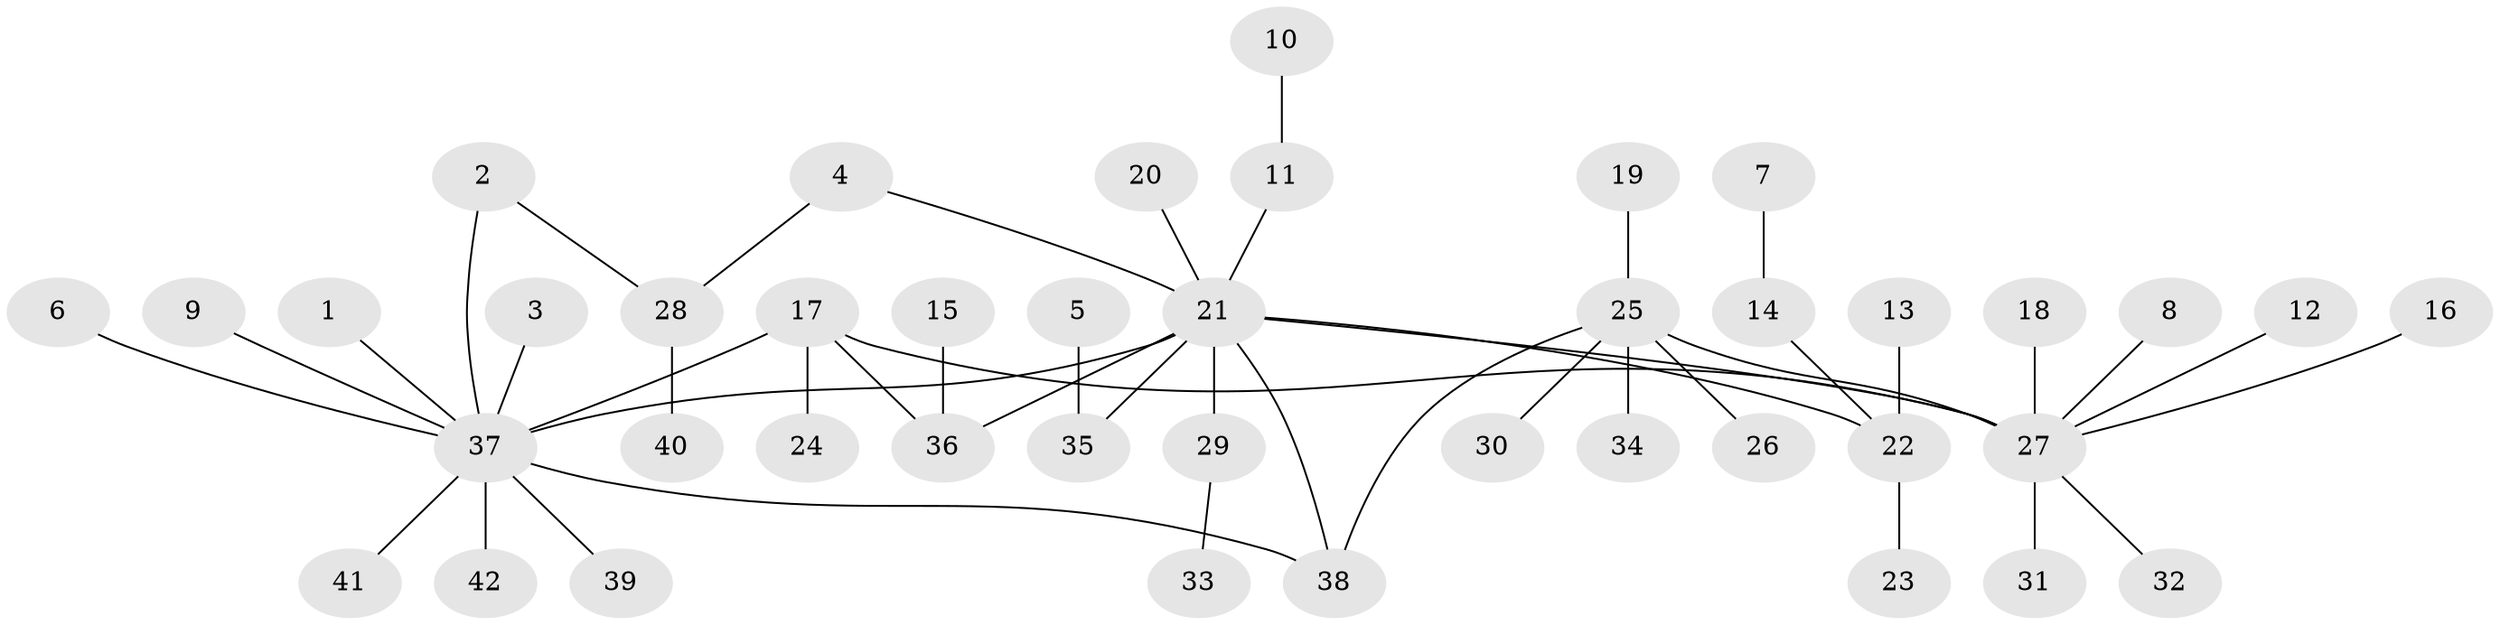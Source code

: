 // original degree distribution, {12: 0.012048192771084338, 9: 0.024096385542168676, 5: 0.024096385542168676, 1: 0.5903614457831325, 4: 0.07228915662650602, 2: 0.13253012048192772, 3: 0.13253012048192772, 8: 0.012048192771084338}
// Generated by graph-tools (version 1.1) at 2025/50/03/09/25 03:50:00]
// undirected, 42 vertices, 46 edges
graph export_dot {
graph [start="1"]
  node [color=gray90,style=filled];
  1;
  2;
  3;
  4;
  5;
  6;
  7;
  8;
  9;
  10;
  11;
  12;
  13;
  14;
  15;
  16;
  17;
  18;
  19;
  20;
  21;
  22;
  23;
  24;
  25;
  26;
  27;
  28;
  29;
  30;
  31;
  32;
  33;
  34;
  35;
  36;
  37;
  38;
  39;
  40;
  41;
  42;
  1 -- 37 [weight=1.0];
  2 -- 28 [weight=1.0];
  2 -- 37 [weight=1.0];
  3 -- 37 [weight=1.0];
  4 -- 21 [weight=1.0];
  4 -- 28 [weight=1.0];
  5 -- 35 [weight=1.0];
  6 -- 37 [weight=1.0];
  7 -- 14 [weight=1.0];
  8 -- 27 [weight=1.0];
  9 -- 37 [weight=1.0];
  10 -- 11 [weight=1.0];
  11 -- 21 [weight=1.0];
  12 -- 27 [weight=1.0];
  13 -- 22 [weight=1.0];
  14 -- 22 [weight=1.0];
  15 -- 36 [weight=1.0];
  16 -- 27 [weight=1.0];
  17 -- 24 [weight=1.0];
  17 -- 27 [weight=1.0];
  17 -- 36 [weight=1.0];
  17 -- 37 [weight=1.0];
  18 -- 27 [weight=1.0];
  19 -- 25 [weight=1.0];
  20 -- 21 [weight=1.0];
  21 -- 22 [weight=1.0];
  21 -- 27 [weight=1.0];
  21 -- 29 [weight=1.0];
  21 -- 35 [weight=1.0];
  21 -- 36 [weight=1.0];
  21 -- 37 [weight=1.0];
  21 -- 38 [weight=1.0];
  22 -- 23 [weight=1.0];
  25 -- 26 [weight=1.0];
  25 -- 27 [weight=1.0];
  25 -- 30 [weight=1.0];
  25 -- 34 [weight=1.0];
  25 -- 38 [weight=1.0];
  27 -- 31 [weight=1.0];
  27 -- 32 [weight=1.0];
  28 -- 40 [weight=1.0];
  29 -- 33 [weight=1.0];
  37 -- 38 [weight=1.0];
  37 -- 39 [weight=1.0];
  37 -- 41 [weight=1.0];
  37 -- 42 [weight=1.0];
}
